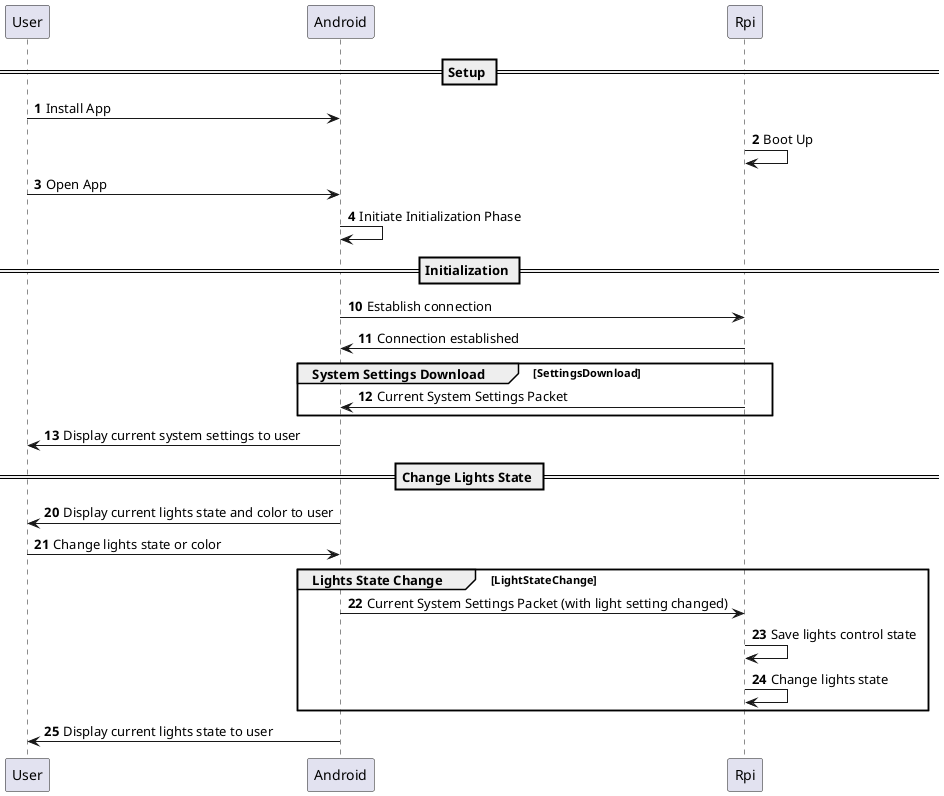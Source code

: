 @startuml
autonumber

== Setup ==
User -> Android : Install App
Rpi -> Rpi : Boot Up
User -> Android : Open App
Android -> Android : Initiate Initialization Phase

== Initialization ==
autonumber 10
Android -> Rpi : Establish connection
Rpi -> Android : Connection established
group System Settings Download [SettingsDownload]
    Rpi -> Android : Current System Settings Packet
end
Android -> User : Display current system settings to user

== Change Lights State ==
autonumber 20
Android -> User : Display current lights state and color to user
User -> Android : Change lights state or color

group Lights State Change [LightStateChange]
    Android -> Rpi : Current System Settings Packet (with light setting changed)
    Rpi -> Rpi : Save lights control state
    Rpi -> Rpi : Change lights state
end

Android -> User : Display current lights state to user

' == Change Alarm State ==
' autonumber 30
' Android -> User : Display current alarm state to user
' User -> Android : Change alarm state

' group Alarm State Change [AlarmStateChange]
'     Android -> Rpi : Send alarm control packet
'     Rpi -> Rpi : Save alarm control state
'     Rpi -> Rpi : Change alarm state
'     Rpi -> Android : Current alarm State
' end

' Android -> User : Display current alarm state to user

' == Change Lights On/Off Timer Setting ==
' autonumber 40
' Android -> User : Display current lights on/off timer to user
' User -> Android : Change lights on/off timer

' group Lights Timer State Change [TimerStateChange]
'     Android -> Rpi : Send lights on/off timer change packet
'     Rpi -> Rpi : Save lights on/off timer settimg
'     Rpi -> Android : Current lights on/off timer settimg
' end

' Android -> User : Display current lights on/off timer to user

' == Change Lights On/Off Timer Setting ==
' autonumber 40
' Android -> User : Display current lights on/off timer to user
' User -> Android : Change lights on/off timer

' group Lights Timer State Change [TimerStateChange]
'     Android -> Rpi : Send lights on/off timer change packet
'     Rpi -> Rpi : Save lights on/off timer settimg
'     Rpi -> Rpi : Change lights on/off timer settimg
'     Rpi -> Android : Current lights on/off timer settimg
' end

' Android -> User : Display current lights on/off timer to user

' == Window or Door Opened Event ==
' DoorWindowSensors -> Rpi : Door or window opened
' Rpi -> Rpi : Check state of alarm
' Rpi -> Rpi : Trigger alarm noise with customized audio
' group Window or Door Event Transmission [WindowDoorOpenDetection]
'     Rpi -> Android : Send window or door open detection event
'     ...
'     Rpi -> Android : Send window or door open detection event
'     Android -> Rpi : Detection event recieved
' end
' Android -> User : Send window or door detection event notification

' == Motion Detected Event ==
' MotionSensor -> Rpi : Motion Detected
' Rpi -> Rpi : Turn on lights
' Rpi -> Rpi : Check state of alarm
' Rpi -> Rpi : Trigger alarm noise with customized audio
' group Motion Detection Event Transmission [MotionDetection]
'     Rpi -> Android : Send motion detection event
'     ...
'     Rpi -> Android : Send motion detection event
'     Android -> Rpi : Motion detection event recieved
' end
' Android -> User : Send motion detection event notification

' == Customize Alarm Audio ==
' User -> Android : Change customized alarm noise
' Android -> Android : Record audio
' User -> Android : Stop audio recording

' group Customized Alarm Audio Transmittion [AudioTransmission]
'     Android -> Rpi: Audio recording transmission 
'     Rpi -> Rpi : Store audio recording
'     Rpi -> Rpi : Change default alarm audio
'     Rpi -> Android: Audio recording setting change sucess
' end

' Android -> User: Display current alarm audio recording name
' @enduml